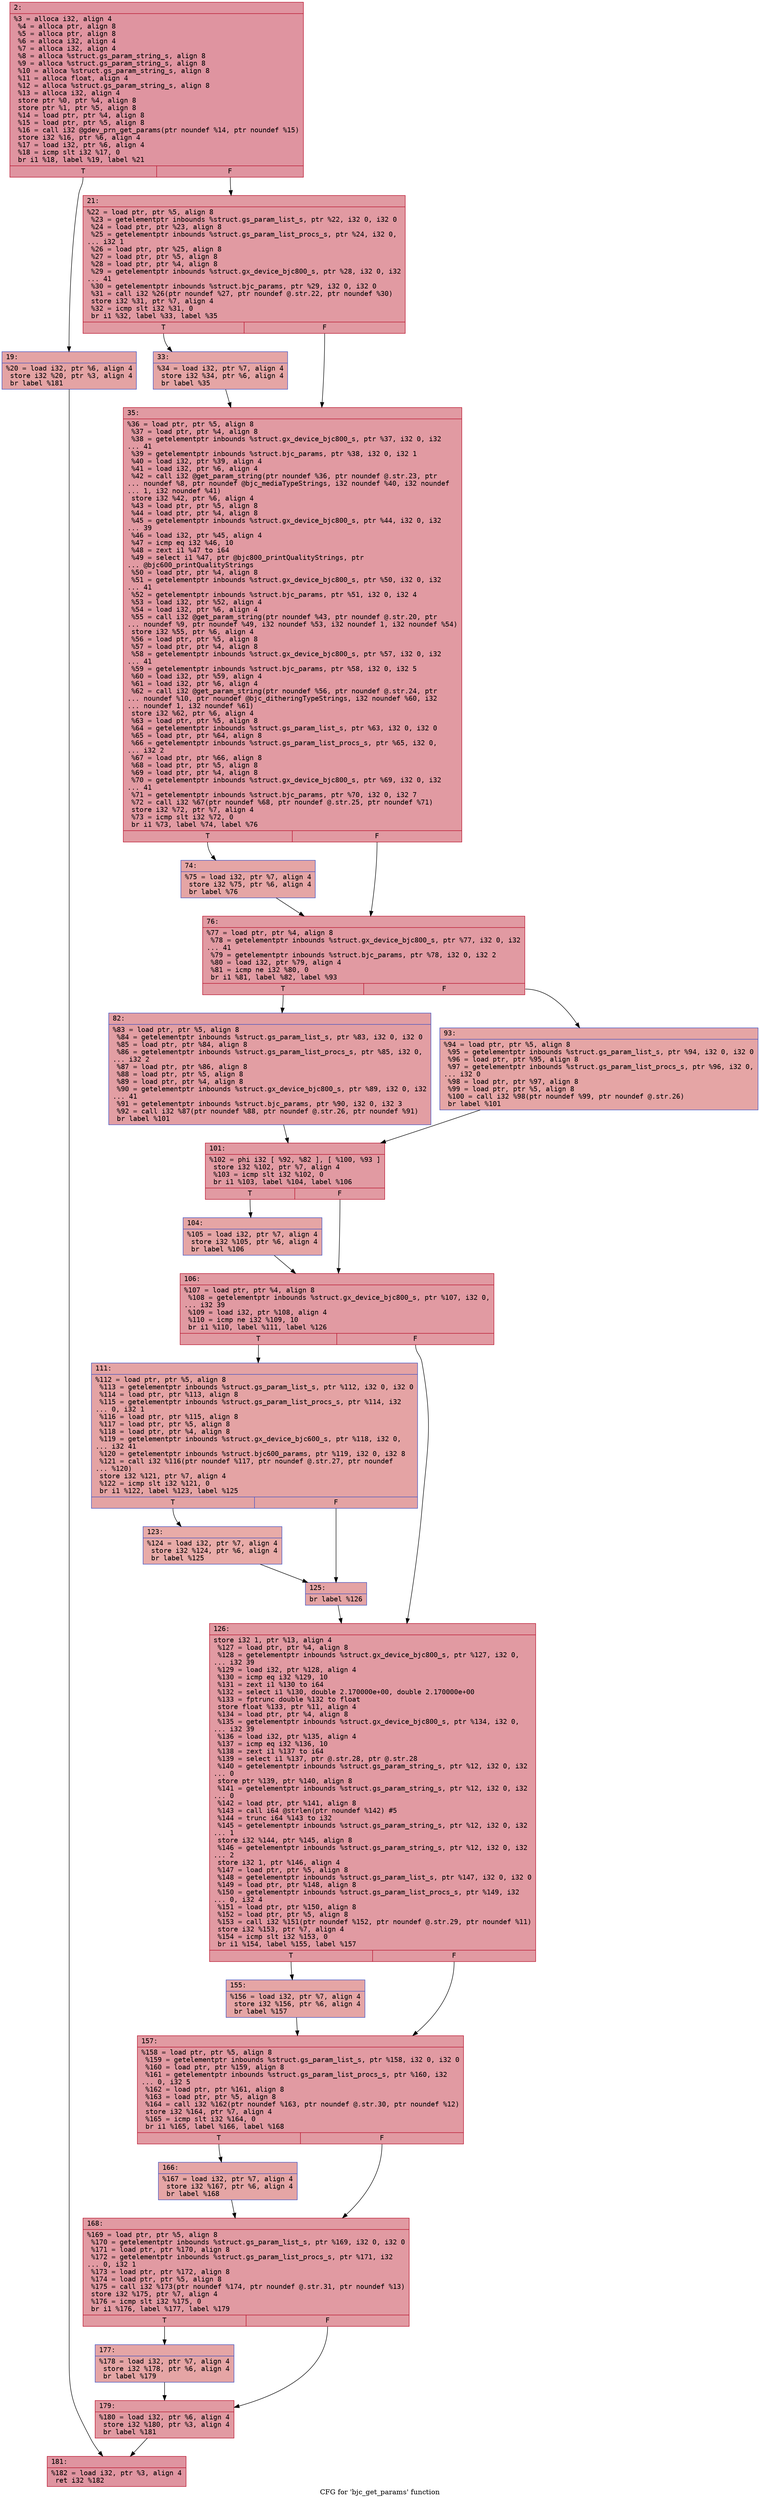 digraph "CFG for 'bjc_get_params' function" {
	label="CFG for 'bjc_get_params' function";

	Node0x60000151ce10 [shape=record,color="#b70d28ff", style=filled, fillcolor="#b70d2870" fontname="Courier",label="{2:\l|  %3 = alloca i32, align 4\l  %4 = alloca ptr, align 8\l  %5 = alloca ptr, align 8\l  %6 = alloca i32, align 4\l  %7 = alloca i32, align 4\l  %8 = alloca %struct.gs_param_string_s, align 8\l  %9 = alloca %struct.gs_param_string_s, align 8\l  %10 = alloca %struct.gs_param_string_s, align 8\l  %11 = alloca float, align 4\l  %12 = alloca %struct.gs_param_string_s, align 8\l  %13 = alloca i32, align 4\l  store ptr %0, ptr %4, align 8\l  store ptr %1, ptr %5, align 8\l  %14 = load ptr, ptr %4, align 8\l  %15 = load ptr, ptr %5, align 8\l  %16 = call i32 @gdev_prn_get_params(ptr noundef %14, ptr noundef %15)\l  store i32 %16, ptr %6, align 4\l  %17 = load i32, ptr %6, align 4\l  %18 = icmp slt i32 %17, 0\l  br i1 %18, label %19, label %21\l|{<s0>T|<s1>F}}"];
	Node0x60000151ce10:s0 -> Node0x60000151ce60[tooltip="2 -> 19\nProbability 37.50%" ];
	Node0x60000151ce10:s1 -> Node0x60000151ceb0[tooltip="2 -> 21\nProbability 62.50%" ];
	Node0x60000151ce60 [shape=record,color="#3d50c3ff", style=filled, fillcolor="#c32e3170" fontname="Courier",label="{19:\l|  %20 = load i32, ptr %6, align 4\l  store i32 %20, ptr %3, align 4\l  br label %181\l}"];
	Node0x60000151ce60 -> Node0x60000151d4f0[tooltip="19 -> 181\nProbability 100.00%" ];
	Node0x60000151ceb0 [shape=record,color="#b70d28ff", style=filled, fillcolor="#bb1b2c70" fontname="Courier",label="{21:\l|  %22 = load ptr, ptr %5, align 8\l  %23 = getelementptr inbounds %struct.gs_param_list_s, ptr %22, i32 0, i32 0\l  %24 = load ptr, ptr %23, align 8\l  %25 = getelementptr inbounds %struct.gs_param_list_procs_s, ptr %24, i32 0,\l... i32 1\l  %26 = load ptr, ptr %25, align 8\l  %27 = load ptr, ptr %5, align 8\l  %28 = load ptr, ptr %4, align 8\l  %29 = getelementptr inbounds %struct.gx_device_bjc800_s, ptr %28, i32 0, i32\l... 41\l  %30 = getelementptr inbounds %struct.bjc_params, ptr %29, i32 0, i32 0\l  %31 = call i32 %26(ptr noundef %27, ptr noundef @.str.22, ptr noundef %30)\l  store i32 %31, ptr %7, align 4\l  %32 = icmp slt i32 %31, 0\l  br i1 %32, label %33, label %35\l|{<s0>T|<s1>F}}"];
	Node0x60000151ceb0:s0 -> Node0x60000151cf00[tooltip="21 -> 33\nProbability 37.50%" ];
	Node0x60000151ceb0:s1 -> Node0x60000151cf50[tooltip="21 -> 35\nProbability 62.50%" ];
	Node0x60000151cf00 [shape=record,color="#3d50c3ff", style=filled, fillcolor="#c5333470" fontname="Courier",label="{33:\l|  %34 = load i32, ptr %7, align 4\l  store i32 %34, ptr %6, align 4\l  br label %35\l}"];
	Node0x60000151cf00 -> Node0x60000151cf50[tooltip="33 -> 35\nProbability 100.00%" ];
	Node0x60000151cf50 [shape=record,color="#b70d28ff", style=filled, fillcolor="#bb1b2c70" fontname="Courier",label="{35:\l|  %36 = load ptr, ptr %5, align 8\l  %37 = load ptr, ptr %4, align 8\l  %38 = getelementptr inbounds %struct.gx_device_bjc800_s, ptr %37, i32 0, i32\l... 41\l  %39 = getelementptr inbounds %struct.bjc_params, ptr %38, i32 0, i32 1\l  %40 = load i32, ptr %39, align 4\l  %41 = load i32, ptr %6, align 4\l  %42 = call i32 @get_param_string(ptr noundef %36, ptr noundef @.str.23, ptr\l... noundef %8, ptr noundef @bjc_mediaTypeStrings, i32 noundef %40, i32 noundef\l... 1, i32 noundef %41)\l  store i32 %42, ptr %6, align 4\l  %43 = load ptr, ptr %5, align 8\l  %44 = load ptr, ptr %4, align 8\l  %45 = getelementptr inbounds %struct.gx_device_bjc800_s, ptr %44, i32 0, i32\l... 39\l  %46 = load i32, ptr %45, align 4\l  %47 = icmp eq i32 %46, 10\l  %48 = zext i1 %47 to i64\l  %49 = select i1 %47, ptr @bjc800_printQualityStrings, ptr\l... @bjc600_printQualityStrings\l  %50 = load ptr, ptr %4, align 8\l  %51 = getelementptr inbounds %struct.gx_device_bjc800_s, ptr %50, i32 0, i32\l... 41\l  %52 = getelementptr inbounds %struct.bjc_params, ptr %51, i32 0, i32 4\l  %53 = load i32, ptr %52, align 4\l  %54 = load i32, ptr %6, align 4\l  %55 = call i32 @get_param_string(ptr noundef %43, ptr noundef @.str.20, ptr\l... noundef %9, ptr noundef %49, i32 noundef %53, i32 noundef 1, i32 noundef %54)\l  store i32 %55, ptr %6, align 4\l  %56 = load ptr, ptr %5, align 8\l  %57 = load ptr, ptr %4, align 8\l  %58 = getelementptr inbounds %struct.gx_device_bjc800_s, ptr %57, i32 0, i32\l... 41\l  %59 = getelementptr inbounds %struct.bjc_params, ptr %58, i32 0, i32 5\l  %60 = load i32, ptr %59, align 4\l  %61 = load i32, ptr %6, align 4\l  %62 = call i32 @get_param_string(ptr noundef %56, ptr noundef @.str.24, ptr\l... noundef %10, ptr noundef @bjc_ditheringTypeStrings, i32 noundef %60, i32\l... noundef 1, i32 noundef %61)\l  store i32 %62, ptr %6, align 4\l  %63 = load ptr, ptr %5, align 8\l  %64 = getelementptr inbounds %struct.gs_param_list_s, ptr %63, i32 0, i32 0\l  %65 = load ptr, ptr %64, align 8\l  %66 = getelementptr inbounds %struct.gs_param_list_procs_s, ptr %65, i32 0,\l... i32 2\l  %67 = load ptr, ptr %66, align 8\l  %68 = load ptr, ptr %5, align 8\l  %69 = load ptr, ptr %4, align 8\l  %70 = getelementptr inbounds %struct.gx_device_bjc800_s, ptr %69, i32 0, i32\l... 41\l  %71 = getelementptr inbounds %struct.bjc_params, ptr %70, i32 0, i32 7\l  %72 = call i32 %67(ptr noundef %68, ptr noundef @.str.25, ptr noundef %71)\l  store i32 %72, ptr %7, align 4\l  %73 = icmp slt i32 %72, 0\l  br i1 %73, label %74, label %76\l|{<s0>T|<s1>F}}"];
	Node0x60000151cf50:s0 -> Node0x60000151cfa0[tooltip="35 -> 74\nProbability 37.50%" ];
	Node0x60000151cf50:s1 -> Node0x60000151cff0[tooltip="35 -> 76\nProbability 62.50%" ];
	Node0x60000151cfa0 [shape=record,color="#3d50c3ff", style=filled, fillcolor="#c5333470" fontname="Courier",label="{74:\l|  %75 = load i32, ptr %7, align 4\l  store i32 %75, ptr %6, align 4\l  br label %76\l}"];
	Node0x60000151cfa0 -> Node0x60000151cff0[tooltip="74 -> 76\nProbability 100.00%" ];
	Node0x60000151cff0 [shape=record,color="#b70d28ff", style=filled, fillcolor="#bb1b2c70" fontname="Courier",label="{76:\l|  %77 = load ptr, ptr %4, align 8\l  %78 = getelementptr inbounds %struct.gx_device_bjc800_s, ptr %77, i32 0, i32\l... 41\l  %79 = getelementptr inbounds %struct.bjc_params, ptr %78, i32 0, i32 2\l  %80 = load i32, ptr %79, align 4\l  %81 = icmp ne i32 %80, 0\l  br i1 %81, label %82, label %93\l|{<s0>T|<s1>F}}"];
	Node0x60000151cff0:s0 -> Node0x60000151d040[tooltip="76 -> 82\nProbability 62.50%" ];
	Node0x60000151cff0:s1 -> Node0x60000151d090[tooltip="76 -> 93\nProbability 37.50%" ];
	Node0x60000151d040 [shape=record,color="#3d50c3ff", style=filled, fillcolor="#be242e70" fontname="Courier",label="{82:\l|  %83 = load ptr, ptr %5, align 8\l  %84 = getelementptr inbounds %struct.gs_param_list_s, ptr %83, i32 0, i32 0\l  %85 = load ptr, ptr %84, align 8\l  %86 = getelementptr inbounds %struct.gs_param_list_procs_s, ptr %85, i32 0,\l... i32 2\l  %87 = load ptr, ptr %86, align 8\l  %88 = load ptr, ptr %5, align 8\l  %89 = load ptr, ptr %4, align 8\l  %90 = getelementptr inbounds %struct.gx_device_bjc800_s, ptr %89, i32 0, i32\l... 41\l  %91 = getelementptr inbounds %struct.bjc_params, ptr %90, i32 0, i32 3\l  %92 = call i32 %87(ptr noundef %88, ptr noundef @.str.26, ptr noundef %91)\l  br label %101\l}"];
	Node0x60000151d040 -> Node0x60000151d0e0[tooltip="82 -> 101\nProbability 100.00%" ];
	Node0x60000151d090 [shape=record,color="#3d50c3ff", style=filled, fillcolor="#c5333470" fontname="Courier",label="{93:\l|  %94 = load ptr, ptr %5, align 8\l  %95 = getelementptr inbounds %struct.gs_param_list_s, ptr %94, i32 0, i32 0\l  %96 = load ptr, ptr %95, align 8\l  %97 = getelementptr inbounds %struct.gs_param_list_procs_s, ptr %96, i32 0,\l... i32 0\l  %98 = load ptr, ptr %97, align 8\l  %99 = load ptr, ptr %5, align 8\l  %100 = call i32 %98(ptr noundef %99, ptr noundef @.str.26)\l  br label %101\l}"];
	Node0x60000151d090 -> Node0x60000151d0e0[tooltip="93 -> 101\nProbability 100.00%" ];
	Node0x60000151d0e0 [shape=record,color="#b70d28ff", style=filled, fillcolor="#bb1b2c70" fontname="Courier",label="{101:\l|  %102 = phi i32 [ %92, %82 ], [ %100, %93 ]\l  store i32 %102, ptr %7, align 4\l  %103 = icmp slt i32 %102, 0\l  br i1 %103, label %104, label %106\l|{<s0>T|<s1>F}}"];
	Node0x60000151d0e0:s0 -> Node0x60000151d130[tooltip="101 -> 104\nProbability 37.50%" ];
	Node0x60000151d0e0:s1 -> Node0x60000151d180[tooltip="101 -> 106\nProbability 62.50%" ];
	Node0x60000151d130 [shape=record,color="#3d50c3ff", style=filled, fillcolor="#c5333470" fontname="Courier",label="{104:\l|  %105 = load i32, ptr %7, align 4\l  store i32 %105, ptr %6, align 4\l  br label %106\l}"];
	Node0x60000151d130 -> Node0x60000151d180[tooltip="104 -> 106\nProbability 100.00%" ];
	Node0x60000151d180 [shape=record,color="#b70d28ff", style=filled, fillcolor="#bb1b2c70" fontname="Courier",label="{106:\l|  %107 = load ptr, ptr %4, align 8\l  %108 = getelementptr inbounds %struct.gx_device_bjc800_s, ptr %107, i32 0,\l... i32 39\l  %109 = load i32, ptr %108, align 4\l  %110 = icmp ne i32 %109, 10\l  br i1 %110, label %111, label %126\l|{<s0>T|<s1>F}}"];
	Node0x60000151d180:s0 -> Node0x60000151d1d0[tooltip="106 -> 111\nProbability 50.00%" ];
	Node0x60000151d180:s1 -> Node0x60000151d2c0[tooltip="106 -> 126\nProbability 50.00%" ];
	Node0x60000151d1d0 [shape=record,color="#3d50c3ff", style=filled, fillcolor="#c32e3170" fontname="Courier",label="{111:\l|  %112 = load ptr, ptr %5, align 8\l  %113 = getelementptr inbounds %struct.gs_param_list_s, ptr %112, i32 0, i32 0\l  %114 = load ptr, ptr %113, align 8\l  %115 = getelementptr inbounds %struct.gs_param_list_procs_s, ptr %114, i32\l... 0, i32 1\l  %116 = load ptr, ptr %115, align 8\l  %117 = load ptr, ptr %5, align 8\l  %118 = load ptr, ptr %4, align 8\l  %119 = getelementptr inbounds %struct.gx_device_bjc600_s, ptr %118, i32 0,\l... i32 41\l  %120 = getelementptr inbounds %struct.bjc600_params, ptr %119, i32 0, i32 8\l  %121 = call i32 %116(ptr noundef %117, ptr noundef @.str.27, ptr noundef\l... %120)\l  store i32 %121, ptr %7, align 4\l  %122 = icmp slt i32 %121, 0\l  br i1 %122, label %123, label %125\l|{<s0>T|<s1>F}}"];
	Node0x60000151d1d0:s0 -> Node0x60000151d220[tooltip="111 -> 123\nProbability 37.50%" ];
	Node0x60000151d1d0:s1 -> Node0x60000151d270[tooltip="111 -> 125\nProbability 62.50%" ];
	Node0x60000151d220 [shape=record,color="#3d50c3ff", style=filled, fillcolor="#cc403a70" fontname="Courier",label="{123:\l|  %124 = load i32, ptr %7, align 4\l  store i32 %124, ptr %6, align 4\l  br label %125\l}"];
	Node0x60000151d220 -> Node0x60000151d270[tooltip="123 -> 125\nProbability 100.00%" ];
	Node0x60000151d270 [shape=record,color="#3d50c3ff", style=filled, fillcolor="#c32e3170" fontname="Courier",label="{125:\l|  br label %126\l}"];
	Node0x60000151d270 -> Node0x60000151d2c0[tooltip="125 -> 126\nProbability 100.00%" ];
	Node0x60000151d2c0 [shape=record,color="#b70d28ff", style=filled, fillcolor="#bb1b2c70" fontname="Courier",label="{126:\l|  store i32 1, ptr %13, align 4\l  %127 = load ptr, ptr %4, align 8\l  %128 = getelementptr inbounds %struct.gx_device_bjc800_s, ptr %127, i32 0,\l... i32 39\l  %129 = load i32, ptr %128, align 4\l  %130 = icmp eq i32 %129, 10\l  %131 = zext i1 %130 to i64\l  %132 = select i1 %130, double 2.170000e+00, double 2.170000e+00\l  %133 = fptrunc double %132 to float\l  store float %133, ptr %11, align 4\l  %134 = load ptr, ptr %4, align 8\l  %135 = getelementptr inbounds %struct.gx_device_bjc800_s, ptr %134, i32 0,\l... i32 39\l  %136 = load i32, ptr %135, align 4\l  %137 = icmp eq i32 %136, 10\l  %138 = zext i1 %137 to i64\l  %139 = select i1 %137, ptr @.str.28, ptr @.str.28\l  %140 = getelementptr inbounds %struct.gs_param_string_s, ptr %12, i32 0, i32\l... 0\l  store ptr %139, ptr %140, align 8\l  %141 = getelementptr inbounds %struct.gs_param_string_s, ptr %12, i32 0, i32\l... 0\l  %142 = load ptr, ptr %141, align 8\l  %143 = call i64 @strlen(ptr noundef %142) #5\l  %144 = trunc i64 %143 to i32\l  %145 = getelementptr inbounds %struct.gs_param_string_s, ptr %12, i32 0, i32\l... 1\l  store i32 %144, ptr %145, align 8\l  %146 = getelementptr inbounds %struct.gs_param_string_s, ptr %12, i32 0, i32\l... 2\l  store i32 1, ptr %146, align 4\l  %147 = load ptr, ptr %5, align 8\l  %148 = getelementptr inbounds %struct.gs_param_list_s, ptr %147, i32 0, i32 0\l  %149 = load ptr, ptr %148, align 8\l  %150 = getelementptr inbounds %struct.gs_param_list_procs_s, ptr %149, i32\l... 0, i32 4\l  %151 = load ptr, ptr %150, align 8\l  %152 = load ptr, ptr %5, align 8\l  %153 = call i32 %151(ptr noundef %152, ptr noundef @.str.29, ptr noundef %11)\l  store i32 %153, ptr %7, align 4\l  %154 = icmp slt i32 %153, 0\l  br i1 %154, label %155, label %157\l|{<s0>T|<s1>F}}"];
	Node0x60000151d2c0:s0 -> Node0x60000151d310[tooltip="126 -> 155\nProbability 37.50%" ];
	Node0x60000151d2c0:s1 -> Node0x60000151d360[tooltip="126 -> 157\nProbability 62.50%" ];
	Node0x60000151d310 [shape=record,color="#3d50c3ff", style=filled, fillcolor="#c5333470" fontname="Courier",label="{155:\l|  %156 = load i32, ptr %7, align 4\l  store i32 %156, ptr %6, align 4\l  br label %157\l}"];
	Node0x60000151d310 -> Node0x60000151d360[tooltip="155 -> 157\nProbability 100.00%" ];
	Node0x60000151d360 [shape=record,color="#b70d28ff", style=filled, fillcolor="#bb1b2c70" fontname="Courier",label="{157:\l|  %158 = load ptr, ptr %5, align 8\l  %159 = getelementptr inbounds %struct.gs_param_list_s, ptr %158, i32 0, i32 0\l  %160 = load ptr, ptr %159, align 8\l  %161 = getelementptr inbounds %struct.gs_param_list_procs_s, ptr %160, i32\l... 0, i32 5\l  %162 = load ptr, ptr %161, align 8\l  %163 = load ptr, ptr %5, align 8\l  %164 = call i32 %162(ptr noundef %163, ptr noundef @.str.30, ptr noundef %12)\l  store i32 %164, ptr %7, align 4\l  %165 = icmp slt i32 %164, 0\l  br i1 %165, label %166, label %168\l|{<s0>T|<s1>F}}"];
	Node0x60000151d360:s0 -> Node0x60000151d3b0[tooltip="157 -> 166\nProbability 37.50%" ];
	Node0x60000151d360:s1 -> Node0x60000151d400[tooltip="157 -> 168\nProbability 62.50%" ];
	Node0x60000151d3b0 [shape=record,color="#3d50c3ff", style=filled, fillcolor="#c5333470" fontname="Courier",label="{166:\l|  %167 = load i32, ptr %7, align 4\l  store i32 %167, ptr %6, align 4\l  br label %168\l}"];
	Node0x60000151d3b0 -> Node0x60000151d400[tooltip="166 -> 168\nProbability 100.00%" ];
	Node0x60000151d400 [shape=record,color="#b70d28ff", style=filled, fillcolor="#bb1b2c70" fontname="Courier",label="{168:\l|  %169 = load ptr, ptr %5, align 8\l  %170 = getelementptr inbounds %struct.gs_param_list_s, ptr %169, i32 0, i32 0\l  %171 = load ptr, ptr %170, align 8\l  %172 = getelementptr inbounds %struct.gs_param_list_procs_s, ptr %171, i32\l... 0, i32 1\l  %173 = load ptr, ptr %172, align 8\l  %174 = load ptr, ptr %5, align 8\l  %175 = call i32 %173(ptr noundef %174, ptr noundef @.str.31, ptr noundef %13)\l  store i32 %175, ptr %7, align 4\l  %176 = icmp slt i32 %175, 0\l  br i1 %176, label %177, label %179\l|{<s0>T|<s1>F}}"];
	Node0x60000151d400:s0 -> Node0x60000151d450[tooltip="168 -> 177\nProbability 37.50%" ];
	Node0x60000151d400:s1 -> Node0x60000151d4a0[tooltip="168 -> 179\nProbability 62.50%" ];
	Node0x60000151d450 [shape=record,color="#3d50c3ff", style=filled, fillcolor="#c5333470" fontname="Courier",label="{177:\l|  %178 = load i32, ptr %7, align 4\l  store i32 %178, ptr %6, align 4\l  br label %179\l}"];
	Node0x60000151d450 -> Node0x60000151d4a0[tooltip="177 -> 179\nProbability 100.00%" ];
	Node0x60000151d4a0 [shape=record,color="#b70d28ff", style=filled, fillcolor="#bb1b2c70" fontname="Courier",label="{179:\l|  %180 = load i32, ptr %6, align 4\l  store i32 %180, ptr %3, align 4\l  br label %181\l}"];
	Node0x60000151d4a0 -> Node0x60000151d4f0[tooltip="179 -> 181\nProbability 100.00%" ];
	Node0x60000151d4f0 [shape=record,color="#b70d28ff", style=filled, fillcolor="#b70d2870" fontname="Courier",label="{181:\l|  %182 = load i32, ptr %3, align 4\l  ret i32 %182\l}"];
}
